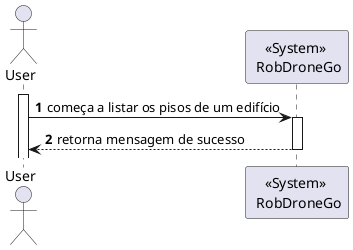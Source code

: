 @startuml
'https://plantuml.com/sequence-diagram

autonumber

Actor User
participant "<<System>> \n RobDroneGo" as sys
activate User
User -> sys: começa a listar os pisos de um edifício
activate sys
sys--> User: retorna mensagem de sucesso
deactivate sys
@enduml